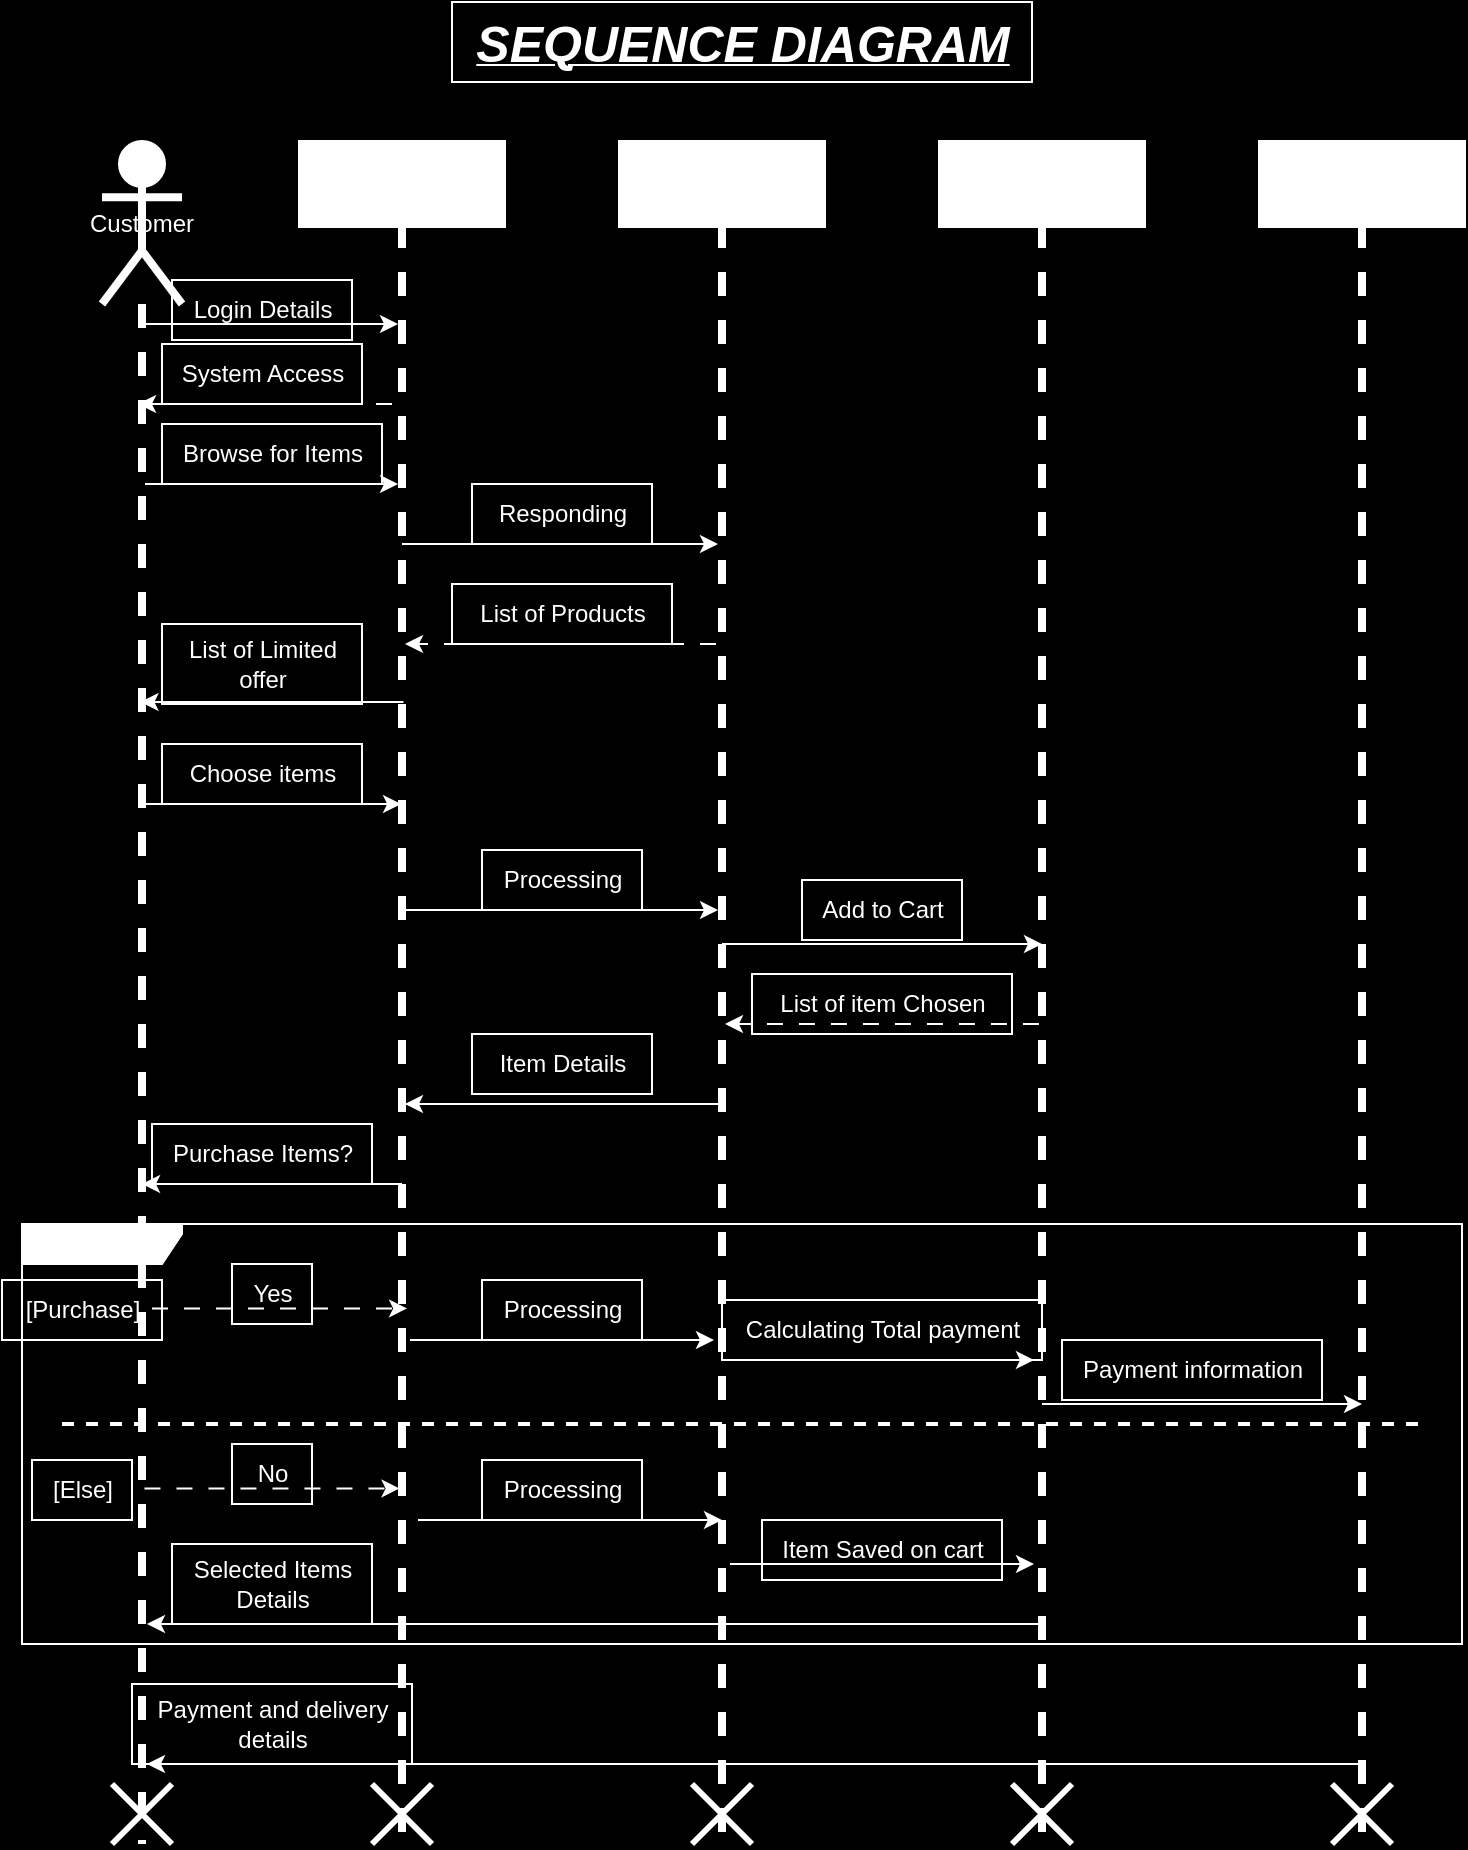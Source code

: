 <mxfile version="24.0.5" type="device">
  <diagram name="Page-1" id="9361dd3d-8414-5efd-6122-117bd74ce7a7">
    <mxGraphModel dx="2270" dy="955" grid="0" gridSize="10" guides="1" tooltips="1" connect="1" arrows="1" fold="1" page="0" pageScale="1.5" pageWidth="826" pageHeight="1169" background="#000000" math="0" shadow="0">
      <root>
        <mxCell id="0" />
        <mxCell id="1" parent="0" />
        <mxCell id="1NzZVQdvYcbDPh8oTCGJ-89" value="Customer" style="shape=umlLifeline;perimeter=lifelinePerimeter;whiteSpace=wrap;html=1;container=1;dropTarget=0;collapsible=0;recursiveResize=0;outlineConnect=0;portConstraint=eastwest;newEdgeStyle={&quot;curved&quot;:0,&quot;rounded&quot;:0};participant=umlActor;size=80;strokeWidth=4;strokeColor=#FFFFFF;fontColor=#FFFFFF;" parent="1" vertex="1">
          <mxGeometry x="80" y="120" width="40" height="850" as="geometry" />
        </mxCell>
        <mxCell id="1NzZVQdvYcbDPh8oTCGJ-90" value="" style="shape=umlDestroy;whiteSpace=wrap;html=1;strokeWidth=3;targetShapes=umlLifeline;strokeColor=#FFFFFF;fontColor=#FFFFFF;" parent="1NzZVQdvYcbDPh8oTCGJ-89" vertex="1">
          <mxGeometry x="5" y="820" width="30" height="30" as="geometry" />
        </mxCell>
        <mxCell id="1NzZVQdvYcbDPh8oTCGJ-91" value="&lt;span style=&quot;font-size: 14px;&quot;&gt;Cart Management&amp;nbsp;&lt;/span&gt;" style="shape=umlLifeline;perimeter=lifelinePerimeter;whiteSpace=wrap;html=1;container=1;dropTarget=0;collapsible=0;recursiveResize=0;outlineConnect=0;portConstraint=eastwest;newEdgeStyle={&quot;curved&quot;:0,&quot;rounded&quot;:0};strokeWidth=4;strokeColor=#FFFFFF;fontColor=#FFFFFF;" parent="1" vertex="1">
          <mxGeometry x="500" y="120" width="100" height="850" as="geometry" />
        </mxCell>
        <mxCell id="1NzZVQdvYcbDPh8oTCGJ-92" value="" style="shape=umlDestroy;whiteSpace=wrap;html=1;strokeWidth=3;targetShapes=umlLifeline;strokeColor=#FFFFFF;fontColor=#FFFFFF;" parent="1NzZVQdvYcbDPh8oTCGJ-91" vertex="1">
          <mxGeometry x="35" y="820" width="30" height="30" as="geometry" />
        </mxCell>
        <mxCell id="1NzZVQdvYcbDPh8oTCGJ-93" value="&lt;span style=&quot;font-size: 14px;&quot;&gt;Purchase Items&lt;/span&gt;" style="shape=umlLifeline;perimeter=lifelinePerimeter;whiteSpace=wrap;html=1;container=1;dropTarget=0;collapsible=0;recursiveResize=0;outlineConnect=0;portConstraint=eastwest;newEdgeStyle={&quot;curved&quot;:0,&quot;rounded&quot;:0};strokeWidth=4;strokeColor=#FFFFFF;fontColor=#FFFFFF;" parent="1" vertex="1">
          <mxGeometry x="660" y="120" width="100" height="850" as="geometry" />
        </mxCell>
        <mxCell id="1NzZVQdvYcbDPh8oTCGJ-94" value="" style="shape=umlDestroy;whiteSpace=wrap;html=1;strokeWidth=3;targetShapes=umlLifeline;strokeColor=#FFFFFF;fontColor=#FFFFFF;" parent="1NzZVQdvYcbDPh8oTCGJ-93" vertex="1">
          <mxGeometry x="35" y="820" width="30" height="30" as="geometry" />
        </mxCell>
        <mxCell id="1NzZVQdvYcbDPh8oTCGJ-95" value="&lt;span style=&quot;font-size: 14px;&quot;&gt;Product Database&lt;/span&gt;" style="shape=umlLifeline;perimeter=lifelinePerimeter;whiteSpace=wrap;html=1;container=1;dropTarget=0;collapsible=0;recursiveResize=0;outlineConnect=0;portConstraint=eastwest;newEdgeStyle={&quot;curved&quot;:0,&quot;rounded&quot;:0};strokeWidth=4;strokeColor=#FFFFFF;fontColor=#FFFFFF;" parent="1" vertex="1">
          <mxGeometry x="340" y="120" width="100" height="850" as="geometry" />
        </mxCell>
        <mxCell id="1NzZVQdvYcbDPh8oTCGJ-96" value="" style="shape=umlDestroy;whiteSpace=wrap;html=1;strokeWidth=3;targetShapes=umlLifeline;strokeColor=#FFFFFF;fontColor=#FFFFFF;" parent="1NzZVQdvYcbDPh8oTCGJ-95" vertex="1">
          <mxGeometry x="35" y="820" width="30" height="30" as="geometry" />
        </mxCell>
        <mxCell id="1NzZVQdvYcbDPh8oTCGJ-97" value="&lt;span style=&quot;font-size: 14px;&quot;&gt;Online Shopping Cart&lt;/span&gt;" style="shape=umlLifeline;perimeter=lifelinePerimeter;whiteSpace=wrap;html=1;container=1;dropTarget=0;collapsible=0;recursiveResize=0;outlineConnect=0;portConstraint=eastwest;newEdgeStyle={&quot;curved&quot;:0,&quot;rounded&quot;:0};perimeterSpacing=12;strokeWidth=4;strokeColor=#FFFFFF;fontColor=#FFFFFF;" parent="1" vertex="1">
          <mxGeometry x="180" y="120" width="100" height="850" as="geometry" />
        </mxCell>
        <mxCell id="1NzZVQdvYcbDPh8oTCGJ-98" value="" style="shape=umlDestroy;whiteSpace=wrap;html=1;strokeWidth=3;targetShapes=umlLifeline;strokeColor=#FFFFFF;fontColor=#FFFFFF;" parent="1NzZVQdvYcbDPh8oTCGJ-97" vertex="1">
          <mxGeometry x="35" y="820" width="30" height="30" as="geometry" />
        </mxCell>
        <mxCell id="1NzZVQdvYcbDPh8oTCGJ-99" value="" style="endArrow=classic;html=1;rounded=0;strokeColor=#FFFFFF;fontColor=#FFFFFF;" parent="1" target="1NzZVQdvYcbDPh8oTCGJ-97" edge="1">
          <mxGeometry width="50" height="50" relative="1" as="geometry">
            <mxPoint x="100" y="210" as="sourcePoint" />
            <mxPoint x="150" y="160" as="targetPoint" />
          </mxGeometry>
        </mxCell>
        <mxCell id="1NzZVQdvYcbDPh8oTCGJ-100" value="Login Details" style="text;html=1;align=center;verticalAlign=middle;resizable=0;points=[];autosize=1;strokeColor=#FFFFFF;fillColor=none;fontColor=#FFFFFF;" parent="1" vertex="1">
          <mxGeometry x="115" y="188" width="90" height="30" as="geometry" />
        </mxCell>
        <mxCell id="1NzZVQdvYcbDPh8oTCGJ-101" value="" style="endArrow=classic;html=1;rounded=0;strokeColor=#FFFFFF;fontColor=#FFFFFF;" parent="1" source="1NzZVQdvYcbDPh8oTCGJ-89" edge="1">
          <mxGeometry width="50" height="50" relative="1" as="geometry">
            <mxPoint x="101" y="290" as="sourcePoint" />
            <mxPoint x="228" y="290" as="targetPoint" />
            <Array as="points">
              <mxPoint x="170" y="290" />
            </Array>
          </mxGeometry>
        </mxCell>
        <mxCell id="1NzZVQdvYcbDPh8oTCGJ-102" value="" style="endArrow=classic;html=1;rounded=0;dashed=1;dashPattern=8 8;strokeColor=#FFFFFF;fontColor=#FFFFFF;" parent="1" edge="1">
          <mxGeometry width="50" height="50" relative="1" as="geometry">
            <mxPoint x="225" y="250" as="sourcePoint" />
            <mxPoint x="98" y="250" as="targetPoint" />
          </mxGeometry>
        </mxCell>
        <mxCell id="1NzZVQdvYcbDPh8oTCGJ-103" value="System Access" style="text;html=1;align=center;verticalAlign=middle;resizable=0;points=[];autosize=1;strokeColor=#FFFFFF;fillColor=none;fontColor=#FFFFFF;" parent="1" vertex="1">
          <mxGeometry x="110" y="220" width="100" height="30" as="geometry" />
        </mxCell>
        <mxCell id="1NzZVQdvYcbDPh8oTCGJ-104" value="" style="endArrow=classic;html=1;rounded=0;strokeColor=#FFFFFF;fontColor=#FFFFFF;" parent="1" target="1NzZVQdvYcbDPh8oTCGJ-95" edge="1">
          <mxGeometry width="50" height="50" relative="1" as="geometry">
            <mxPoint x="230" y="320" as="sourcePoint" />
            <mxPoint x="357" y="320" as="targetPoint" />
            <Array as="points">
              <mxPoint x="299" y="320" />
            </Array>
          </mxGeometry>
        </mxCell>
        <mxCell id="1NzZVQdvYcbDPh8oTCGJ-105" value="Responding" style="text;html=1;align=center;verticalAlign=middle;resizable=0;points=[];autosize=1;strokeColor=#FFFFFF;fillColor=none;fontColor=#FFFFFF;" parent="1" vertex="1">
          <mxGeometry x="265" y="290" width="90" height="30" as="geometry" />
        </mxCell>
        <mxCell id="1NzZVQdvYcbDPh8oTCGJ-106" value="" style="endArrow=classic;html=1;rounded=0;strokeColor=#FFFFFF;fontColor=#FFFFFF;" parent="1" edge="1">
          <mxGeometry width="50" height="50" relative="1" as="geometry">
            <mxPoint x="228" y="503" as="sourcePoint" />
            <mxPoint x="388" y="503" as="targetPoint" />
            <Array as="points">
              <mxPoint x="297" y="503" />
            </Array>
          </mxGeometry>
        </mxCell>
        <mxCell id="1NzZVQdvYcbDPh8oTCGJ-107" value="" style="endArrow=classic;html=1;rounded=0;dashed=1;dashPattern=8 8;strokeColor=#FFFFFF;fontColor=#FFFFFF;" parent="1" target="1NzZVQdvYcbDPh8oTCGJ-97" edge="1">
          <mxGeometry width="50" height="50" relative="1" as="geometry">
            <mxPoint x="387" y="370" as="sourcePoint" />
            <mxPoint x="260" y="370" as="targetPoint" />
          </mxGeometry>
        </mxCell>
        <mxCell id="1NzZVQdvYcbDPh8oTCGJ-108" value="List of Products" style="text;html=1;align=center;verticalAlign=middle;resizable=0;points=[];autosize=1;strokeColor=#FFFFFF;fillColor=none;fontColor=#FFFFFF;" parent="1" vertex="1">
          <mxGeometry x="255" y="340" width="110" height="30" as="geometry" />
        </mxCell>
        <mxCell id="1NzZVQdvYcbDPh8oTCGJ-109" value="Browse for Items" style="text;html=1;align=center;verticalAlign=middle;resizable=0;points=[];autosize=1;strokeColor=#FFFFFF;fillColor=none;fontColor=#FFFFFF;" parent="1" vertex="1">
          <mxGeometry x="110" y="260" width="110" height="30" as="geometry" />
        </mxCell>
        <mxCell id="1NzZVQdvYcbDPh8oTCGJ-110" value="Processing" style="text;html=1;align=center;verticalAlign=middle;resizable=0;points=[];autosize=1;strokeColor=#FFFFFF;fillColor=none;fontColor=#FFFFFF;" parent="1" vertex="1">
          <mxGeometry x="270" y="473" width="80" height="30" as="geometry" />
        </mxCell>
        <mxCell id="1NzZVQdvYcbDPh8oTCGJ-111" value="" style="endArrow=classic;html=1;rounded=0;strokeColor=#FFFFFF;fontColor=#FFFFFF;" parent="1" edge="1">
          <mxGeometry width="50" height="50" relative="1" as="geometry">
            <mxPoint x="230.75" y="399" as="sourcePoint" />
            <mxPoint x="99.25" y="399" as="targetPoint" />
          </mxGeometry>
        </mxCell>
        <mxCell id="1NzZVQdvYcbDPh8oTCGJ-112" value="List of Limited&lt;div&gt;offer&lt;/div&gt;" style="text;html=1;align=center;verticalAlign=middle;resizable=0;points=[];autosize=1;strokeColor=#FFFFFF;fillColor=none;fontColor=#FFFFFF;" parent="1" vertex="1">
          <mxGeometry x="110" y="360" width="100" height="40" as="geometry" />
        </mxCell>
        <mxCell id="1NzZVQdvYcbDPh8oTCGJ-113" value="" style="endArrow=classic;html=1;rounded=0;strokeColor=#FFFFFF;fontColor=#FFFFFF;" parent="1" edge="1">
          <mxGeometry width="50" height="50" relative="1" as="geometry">
            <mxPoint x="390" y="520" as="sourcePoint" />
            <mxPoint x="550" y="520" as="targetPoint" />
            <Array as="points">
              <mxPoint x="459" y="520" />
            </Array>
          </mxGeometry>
        </mxCell>
        <mxCell id="1NzZVQdvYcbDPh8oTCGJ-114" value="Add to Cart" style="text;html=1;align=center;verticalAlign=middle;resizable=0;points=[];autosize=1;strokeColor=#FFFFFF;fillColor=none;fontColor=#FFFFFF;" parent="1" vertex="1">
          <mxGeometry x="430" y="488" width="80" height="30" as="geometry" />
        </mxCell>
        <mxCell id="1NzZVQdvYcbDPh8oTCGJ-115" value="" style="endArrow=classic;html=1;rounded=0;dashed=1;dashPattern=8 8;strokeColor=#FFFFFF;fontColor=#FFFFFF;" parent="1" edge="1">
          <mxGeometry width="50" height="50" relative="1" as="geometry">
            <mxPoint x="548.5" y="560" as="sourcePoint" />
            <mxPoint x="391.5" y="560" as="targetPoint" />
          </mxGeometry>
        </mxCell>
        <mxCell id="1NzZVQdvYcbDPh8oTCGJ-116" value="List of item Chosen" style="text;html=1;align=center;verticalAlign=middle;resizable=0;points=[];autosize=1;strokeColor=#FFFFFF;fillColor=none;fontColor=#FFFFFF;" parent="1" vertex="1">
          <mxGeometry x="405" y="535" width="130" height="30" as="geometry" />
        </mxCell>
        <mxCell id="1NzZVQdvYcbDPh8oTCGJ-117" value="" style="endArrow=classic;html=1;rounded=0;strokeColor=#FFFFFF;fontColor=#FFFFFF;" parent="1" target="1NzZVQdvYcbDPh8oTCGJ-97" edge="1">
          <mxGeometry width="50" height="50" relative="1" as="geometry">
            <mxPoint x="230" y="600" as="sourcePoint" />
            <mxPoint x="390" y="600" as="targetPoint" />
            <Array as="points">
              <mxPoint x="390" y="600" />
            </Array>
          </mxGeometry>
        </mxCell>
        <mxCell id="1NzZVQdvYcbDPh8oTCGJ-118" value="Item Details" style="text;html=1;align=center;verticalAlign=middle;resizable=0;points=[];autosize=1;strokeColor=#FFFFFF;fillColor=none;fontColor=#FFFFFF;" parent="1" vertex="1">
          <mxGeometry x="265" y="565" width="90" height="30" as="geometry" />
        </mxCell>
        <mxCell id="1NzZVQdvYcbDPh8oTCGJ-119" value="" style="endArrow=classic;html=1;rounded=0;strokeColor=#FFFFFF;fontColor=#FFFFFF;" parent="1" source="1NzZVQdvYcbDPh8oTCGJ-89" edge="1">
          <mxGeometry width="50" height="50" relative="1" as="geometry">
            <mxPoint x="110.002" y="450" as="sourcePoint" />
            <mxPoint x="229.54" y="450" as="targetPoint" />
            <Array as="points">
              <mxPoint x="163.54" y="450" />
            </Array>
          </mxGeometry>
        </mxCell>
        <mxCell id="1NzZVQdvYcbDPh8oTCGJ-120" value="Choose items" style="text;html=1;align=center;verticalAlign=middle;resizable=0;points=[];autosize=1;strokeColor=#FFFFFF;fillColor=none;fontColor=#FFFFFF;" parent="1" vertex="1">
          <mxGeometry x="110" y="420" width="100" height="30" as="geometry" />
        </mxCell>
        <mxCell id="1NzZVQdvYcbDPh8oTCGJ-121" value="" style="endArrow=classic;html=1;rounded=0;strokeColor=#FFFFFF;fontColor=#FFFFFF;" parent="1" edge="1">
          <mxGeometry width="50" height="50" relative="1" as="geometry">
            <mxPoint x="100" y="640" as="sourcePoint" />
            <mxPoint x="100" y="640" as="targetPoint" />
            <Array as="points">
              <mxPoint x="230" y="640" />
            </Array>
          </mxGeometry>
        </mxCell>
        <mxCell id="1NzZVQdvYcbDPh8oTCGJ-122" value="Purchase Items?" style="text;html=1;align=center;verticalAlign=middle;resizable=0;points=[];autosize=1;strokeColor=#FFFFFF;fillColor=none;fontColor=#FFFFFF;" parent="1" vertex="1">
          <mxGeometry x="105" y="610" width="110" height="30" as="geometry" />
        </mxCell>
        <mxCell id="1NzZVQdvYcbDPh8oTCGJ-123" value="Alternative" style="shape=umlFrame;whiteSpace=wrap;html=1;pointerEvents=0;width=80;height=20;strokeColor=#FFFFFF;fontColor=#FFFFFF;" parent="1" vertex="1">
          <mxGeometry x="40" y="660" width="720" height="210" as="geometry" />
        </mxCell>
        <mxCell id="1NzZVQdvYcbDPh8oTCGJ-124" value="" style="endArrow=none;html=1;rounded=0;dashed=1;strokeWidth=2;strokeColor=#FFFFFF;fontColor=#FFFFFF;" parent="1" edge="1">
          <mxGeometry width="50" height="50" relative="1" as="geometry">
            <mxPoint x="60" y="760" as="sourcePoint" />
            <mxPoint x="740" y="760" as="targetPoint" />
            <Array as="points" />
          </mxGeometry>
        </mxCell>
        <mxCell id="1NzZVQdvYcbDPh8oTCGJ-125" value="[Purchase]" style="text;html=1;align=center;verticalAlign=middle;resizable=0;points=[];autosize=1;strokeColor=#FFFFFF;fillColor=none;fontColor=#FFFFFF;" parent="1" vertex="1">
          <mxGeometry x="30" y="688" width="80" height="30" as="geometry" />
        </mxCell>
        <mxCell id="1NzZVQdvYcbDPh8oTCGJ-126" value="[Else]" style="text;html=1;align=center;verticalAlign=middle;resizable=0;points=[];autosize=1;strokeColor=#FFFFFF;fillColor=none;fontColor=#FFFFFF;" parent="1" vertex="1">
          <mxGeometry x="45" y="778" width="50" height="30" as="geometry" />
        </mxCell>
        <mxCell id="1NzZVQdvYcbDPh8oTCGJ-127" value="Processing" style="text;html=1;align=center;verticalAlign=middle;resizable=0;points=[];autosize=1;strokeColor=#FFFFFF;fillColor=none;fontColor=#FFFFFF;" parent="1" vertex="1">
          <mxGeometry x="270" y="688" width="80" height="30" as="geometry" />
        </mxCell>
        <mxCell id="1NzZVQdvYcbDPh8oTCGJ-128" value="" style="endArrow=classic;html=1;rounded=0;strokeColor=#FFFFFF;fontColor=#FFFFFF;" parent="1" edge="1">
          <mxGeometry width="50" height="50" relative="1" as="geometry">
            <mxPoint x="234" y="718" as="sourcePoint" />
            <mxPoint x="386" y="718" as="targetPoint" />
            <Array as="points" />
          </mxGeometry>
        </mxCell>
        <mxCell id="1NzZVQdvYcbDPh8oTCGJ-129" value="" style="endArrow=classic;html=1;rounded=0;dashed=1;dashPattern=8 8;strokeColor=#FFFFFF;fontColor=#FFFFFF;" parent="1" edge="1">
          <mxGeometry width="50" height="50" relative="1" as="geometry">
            <mxPoint x="105.002" y="702.23" as="sourcePoint" />
            <mxPoint x="232.54" y="702.23" as="targetPoint" />
          </mxGeometry>
        </mxCell>
        <mxCell id="1NzZVQdvYcbDPh8oTCGJ-130" value="Yes" style="text;html=1;align=center;verticalAlign=middle;resizable=0;points=[];autosize=1;strokeColor=#FFFFFF;fillColor=none;fontColor=#FFFFFF;" parent="1" vertex="1">
          <mxGeometry x="145" y="680" width="40" height="30" as="geometry" />
        </mxCell>
        <mxCell id="1NzZVQdvYcbDPh8oTCGJ-131" value="" style="endArrow=classic;html=1;rounded=0;strokeColor=#FFFFFF;fontColor=#FFFFFF;" parent="1" edge="1">
          <mxGeometry width="50" height="50" relative="1" as="geometry">
            <mxPoint x="394" y="728" as="sourcePoint" />
            <mxPoint x="546" y="728" as="targetPoint" />
            <Array as="points" />
          </mxGeometry>
        </mxCell>
        <mxCell id="1NzZVQdvYcbDPh8oTCGJ-132" value="" style="endArrow=classic;html=1;rounded=0;strokeColor=#FFFFFF;fontColor=#FFFFFF;" parent="1" edge="1">
          <mxGeometry width="50" height="50" relative="1" as="geometry">
            <mxPoint x="550" y="750" as="sourcePoint" />
            <mxPoint x="710" y="750" as="targetPoint" />
            <Array as="points" />
          </mxGeometry>
        </mxCell>
        <mxCell id="1NzZVQdvYcbDPh8oTCGJ-133" value="Calculating Total payment" style="text;html=1;align=center;verticalAlign=middle;resizable=0;points=[];autosize=1;strokeColor=#FFFFFF;fillColor=none;fontColor=#FFFFFF;" parent="1" vertex="1">
          <mxGeometry x="390" y="698" width="160" height="30" as="geometry" />
        </mxCell>
        <mxCell id="1NzZVQdvYcbDPh8oTCGJ-134" value="Payment information" style="text;html=1;align=center;verticalAlign=middle;resizable=0;points=[];autosize=1;strokeColor=#FFFFFF;fillColor=none;fontColor=#FFFFFF;" parent="1" vertex="1">
          <mxGeometry x="560" y="718" width="130" height="30" as="geometry" />
        </mxCell>
        <mxCell id="1NzZVQdvYcbDPh8oTCGJ-135" value="" style="endArrow=classic;html=1;rounded=0;dashed=1;dashPattern=8 8;strokeColor=#FFFFFF;fontColor=#FFFFFF;" parent="1" edge="1">
          <mxGeometry width="50" height="50" relative="1" as="geometry">
            <mxPoint x="101.232" y="792.23" as="sourcePoint" />
            <mxPoint x="228.77" y="792.23" as="targetPoint" />
          </mxGeometry>
        </mxCell>
        <mxCell id="1NzZVQdvYcbDPh8oTCGJ-136" value="No" style="text;html=1;align=center;verticalAlign=middle;resizable=0;points=[];autosize=1;strokeColor=#FFFFFF;fillColor=none;fontColor=#FFFFFF;" parent="1" vertex="1">
          <mxGeometry x="145" y="770" width="40" height="30" as="geometry" />
        </mxCell>
        <mxCell id="1NzZVQdvYcbDPh8oTCGJ-137" value="Processing" style="text;html=1;align=center;verticalAlign=middle;resizable=0;points=[];autosize=1;strokeColor=#FFFFFF;fillColor=none;fontColor=#FFFFFF;" parent="1" vertex="1">
          <mxGeometry x="270" y="778" width="80" height="30" as="geometry" />
        </mxCell>
        <mxCell id="1NzZVQdvYcbDPh8oTCGJ-138" value="" style="endArrow=classic;html=1;rounded=0;strokeColor=#FFFFFF;fontColor=#FFFFFF;" parent="1" edge="1">
          <mxGeometry width="50" height="50" relative="1" as="geometry">
            <mxPoint x="238" y="808" as="sourcePoint" />
            <mxPoint x="390" y="808" as="targetPoint" />
            <Array as="points" />
          </mxGeometry>
        </mxCell>
        <mxCell id="1NzZVQdvYcbDPh8oTCGJ-139" value="" style="endArrow=classic;html=1;rounded=0;strokeColor=#FFFFFF;fontColor=#FFFFFF;" parent="1" edge="1">
          <mxGeometry width="50" height="50" relative="1" as="geometry">
            <mxPoint x="394" y="830" as="sourcePoint" />
            <mxPoint x="546" y="830" as="targetPoint" />
            <Array as="points" />
          </mxGeometry>
        </mxCell>
        <mxCell id="1NzZVQdvYcbDPh8oTCGJ-140" value="Item Saved on cart" style="text;html=1;align=center;verticalAlign=middle;resizable=0;points=[];autosize=1;strokeColor=#FFFFFF;fillColor=none;fontColor=#FFFFFF;" parent="1" vertex="1">
          <mxGeometry x="410" y="808" width="120" height="30" as="geometry" />
        </mxCell>
        <mxCell id="1NzZVQdvYcbDPh8oTCGJ-141" value="" style="endArrow=classic;html=1;rounded=0;strokeColor=#FFFFFF;fontColor=#FFFFFF;" parent="1" edge="1">
          <mxGeometry width="50" height="50" relative="1" as="geometry">
            <mxPoint x="550" y="860" as="sourcePoint" />
            <mxPoint x="102.462" y="860" as="targetPoint" />
            <Array as="points" />
          </mxGeometry>
        </mxCell>
        <mxCell id="1NzZVQdvYcbDPh8oTCGJ-142" value="Selected Items&lt;div&gt;Details&lt;/div&gt;" style="text;html=1;align=center;verticalAlign=middle;resizable=0;points=[];autosize=1;strokeColor=#FFFFFF;fillColor=none;fontColor=#FFFFFF;" parent="1" vertex="1">
          <mxGeometry x="115" y="820" width="100" height="40" as="geometry" />
        </mxCell>
        <mxCell id="1NzZVQdvYcbDPh8oTCGJ-143" value="" style="endArrow=classic;html=1;rounded=0;strokeColor=#FFFFFF;fontColor=#FFFFFF;" parent="1" source="1NzZVQdvYcbDPh8oTCGJ-93" edge="1">
          <mxGeometry width="50" height="50" relative="1" as="geometry">
            <mxPoint x="550" y="930" as="sourcePoint" />
            <mxPoint x="102.462" y="930" as="targetPoint" />
            <Array as="points" />
          </mxGeometry>
        </mxCell>
        <mxCell id="1NzZVQdvYcbDPh8oTCGJ-144" value="Payment and delivery&lt;div&gt;details&lt;/div&gt;" style="text;html=1;align=center;verticalAlign=middle;resizable=0;points=[];autosize=1;strokeColor=#FFFFFF;fillColor=none;fontColor=#FFFFFF;" parent="1" vertex="1">
          <mxGeometry x="95" y="890" width="140" height="40" as="geometry" />
        </mxCell>
        <mxCell id="1NzZVQdvYcbDPh8oTCGJ-145" value="&lt;i style=&quot;&quot;&gt;&lt;u style=&quot;&quot;&gt;&lt;font style=&quot;font-size: 25px;&quot;&gt;&lt;b&gt;SEQUENCE DIAGRAM&lt;/b&gt;&lt;/font&gt;&lt;/u&gt;&lt;/i&gt;" style="text;html=1;align=center;verticalAlign=middle;resizable=0;points=[];autosize=1;strokeColor=#FFFFFF;fillColor=none;fontColor=#FFFFFF;" parent="1" vertex="1">
          <mxGeometry x="255" y="49" width="290" height="40" as="geometry" />
        </mxCell>
      </root>
    </mxGraphModel>
  </diagram>
</mxfile>
